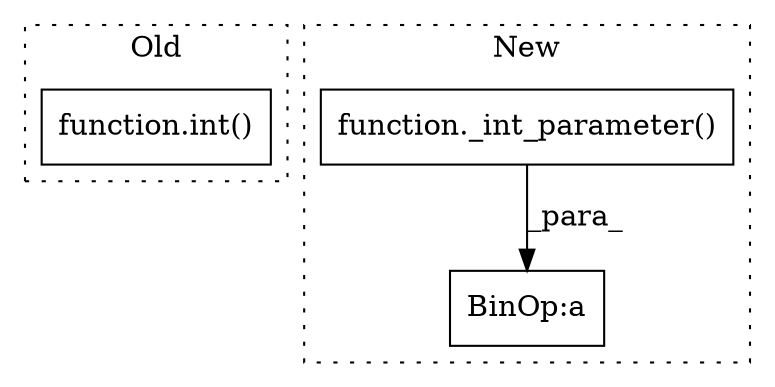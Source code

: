 digraph G {
subgraph cluster0 {
1 [label="function.int()" a="75" s="730,735" l="4,1" shape="box"];
label = "Old";
style="dotted";
}
subgraph cluster1 {
2 [label="function._int_parameter()" a="75" s="1479,1502" l="15,1" shape="box"];
3 [label="BinOp:a" a="82" s="1503" l="3" shape="box"];
label = "New";
style="dotted";
}
2 -> 3 [label="_para_"];
}